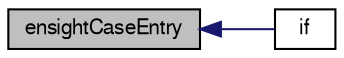 digraph "ensightCaseEntry"
{
  bgcolor="transparent";
  edge [fontname="FreeSans",fontsize="10",labelfontname="FreeSans",labelfontsize="10"];
  node [fontname="FreeSans",fontsize="10",shape=record];
  rankdir="LR";
  Node135366 [label="ensightCaseEntry",height=0.2,width=0.4,color="black", fillcolor="grey75", style="filled", fontcolor="black"];
  Node135366 -> Node135367 [dir="back",color="midnightblue",fontsize="10",style="solid",fontname="FreeSans"];
  Node135367 [label="if",height=0.2,width=0.4,color="black",URL="$a18872.html#a3a97f978f9bec90dec5b6380bac88936"];
}

